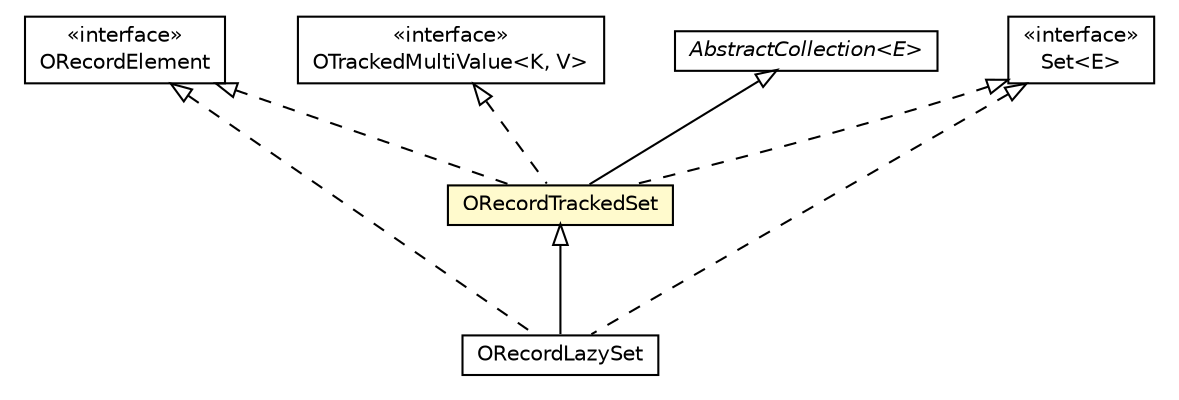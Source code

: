 #!/usr/local/bin/dot
#
# Class diagram 
# Generated by UMLGraph version R5_6-24-gf6e263 (http://www.umlgraph.org/)
#

digraph G {
	edge [fontname="Helvetica",fontsize=10,labelfontname="Helvetica",labelfontsize=10];
	node [fontname="Helvetica",fontsize=10,shape=plaintext];
	nodesep=0.25;
	ranksep=0.5;
	// com.orientechnologies.orient.core.db.record.ORecordTrackedSet
	c3095258 [label=<<table title="com.orientechnologies.orient.core.db.record.ORecordTrackedSet" border="0" cellborder="1" cellspacing="0" cellpadding="2" port="p" bgcolor="lemonChiffon" href="./ORecordTrackedSet.html">
		<tr><td><table border="0" cellspacing="0" cellpadding="1">
<tr><td align="center" balign="center"> ORecordTrackedSet </td></tr>
		</table></td></tr>
		</table>>, URL="./ORecordTrackedSet.html", fontname="Helvetica", fontcolor="black", fontsize=10.0];
	// com.orientechnologies.orient.core.db.record.ORecordElement
	c3095270 [label=<<table title="com.orientechnologies.orient.core.db.record.ORecordElement" border="0" cellborder="1" cellspacing="0" cellpadding="2" port="p" href="./ORecordElement.html">
		<tr><td><table border="0" cellspacing="0" cellpadding="1">
<tr><td align="center" balign="center"> &#171;interface&#187; </td></tr>
<tr><td align="center" balign="center"> ORecordElement </td></tr>
		</table></td></tr>
		</table>>, URL="./ORecordElement.html", fontname="Helvetica", fontcolor="black", fontsize=10.0];
	// com.orientechnologies.orient.core.db.record.OTrackedMultiValue<K, V>
	c3095273 [label=<<table title="com.orientechnologies.orient.core.db.record.OTrackedMultiValue" border="0" cellborder="1" cellspacing="0" cellpadding="2" port="p" href="./OTrackedMultiValue.html">
		<tr><td><table border="0" cellspacing="0" cellpadding="1">
<tr><td align="center" balign="center"> &#171;interface&#187; </td></tr>
<tr><td align="center" balign="center"> OTrackedMultiValue&lt;K, V&gt; </td></tr>
		</table></td></tr>
		</table>>, URL="./OTrackedMultiValue.html", fontname="Helvetica", fontcolor="black", fontsize=10.0];
	// com.orientechnologies.orient.core.db.record.ORecordLazySet
	c3095284 [label=<<table title="com.orientechnologies.orient.core.db.record.ORecordLazySet" border="0" cellborder="1" cellspacing="0" cellpadding="2" port="p" href="./ORecordLazySet.html">
		<tr><td><table border="0" cellspacing="0" cellpadding="1">
<tr><td align="center" balign="center"> ORecordLazySet </td></tr>
		</table></td></tr>
		</table>>, URL="./ORecordLazySet.html", fontname="Helvetica", fontcolor="black", fontsize=10.0];
	//com.orientechnologies.orient.core.db.record.ORecordTrackedSet extends java.util.AbstractCollection<com.orientechnologies.orient.core.db.record.OIdentifiable>
	c3097062:p -> c3095258:p [dir=back,arrowtail=empty];
	//com.orientechnologies.orient.core.db.record.ORecordTrackedSet implements java.util.Set<E>
	c3097063:p -> c3095258:p [dir=back,arrowtail=empty,style=dashed];
	//com.orientechnologies.orient.core.db.record.ORecordTrackedSet implements com.orientechnologies.orient.core.db.record.OTrackedMultiValue<K, V>
	c3095273:p -> c3095258:p [dir=back,arrowtail=empty,style=dashed];
	//com.orientechnologies.orient.core.db.record.ORecordTrackedSet implements com.orientechnologies.orient.core.db.record.ORecordElement
	c3095270:p -> c3095258:p [dir=back,arrowtail=empty,style=dashed];
	//com.orientechnologies.orient.core.db.record.ORecordLazySet extends com.orientechnologies.orient.core.db.record.ORecordTrackedSet
	c3095258:p -> c3095284:p [dir=back,arrowtail=empty];
	//com.orientechnologies.orient.core.db.record.ORecordLazySet implements java.util.Set<E>
	c3097063:p -> c3095284:p [dir=back,arrowtail=empty,style=dashed];
	//com.orientechnologies.orient.core.db.record.ORecordLazySet implements com.orientechnologies.orient.core.db.record.ORecordElement
	c3095270:p -> c3095284:p [dir=back,arrowtail=empty,style=dashed];
	// java.util.AbstractCollection<E>
	c3097062 [label=<<table title="java.util.AbstractCollection" border="0" cellborder="1" cellspacing="0" cellpadding="2" port="p" href="http://java.sun.com/j2se/1.4.2/docs/api/java/util/AbstractCollection.html">
		<tr><td><table border="0" cellspacing="0" cellpadding="1">
<tr><td align="center" balign="center"><font face="Helvetica-Oblique"> AbstractCollection&lt;E&gt; </font></td></tr>
		</table></td></tr>
		</table>>, URL="http://java.sun.com/j2se/1.4.2/docs/api/java/util/AbstractCollection.html", fontname="Helvetica", fontcolor="black", fontsize=10.0];
	// java.util.Set<E>
	c3097063 [label=<<table title="java.util.Set" border="0" cellborder="1" cellspacing="0" cellpadding="2" port="p" href="http://java.sun.com/j2se/1.4.2/docs/api/java/util/Set.html">
		<tr><td><table border="0" cellspacing="0" cellpadding="1">
<tr><td align="center" balign="center"> &#171;interface&#187; </td></tr>
<tr><td align="center" balign="center"> Set&lt;E&gt; </td></tr>
		</table></td></tr>
		</table>>, URL="http://java.sun.com/j2se/1.4.2/docs/api/java/util/Set.html", fontname="Helvetica", fontcolor="black", fontsize=10.0];
}


